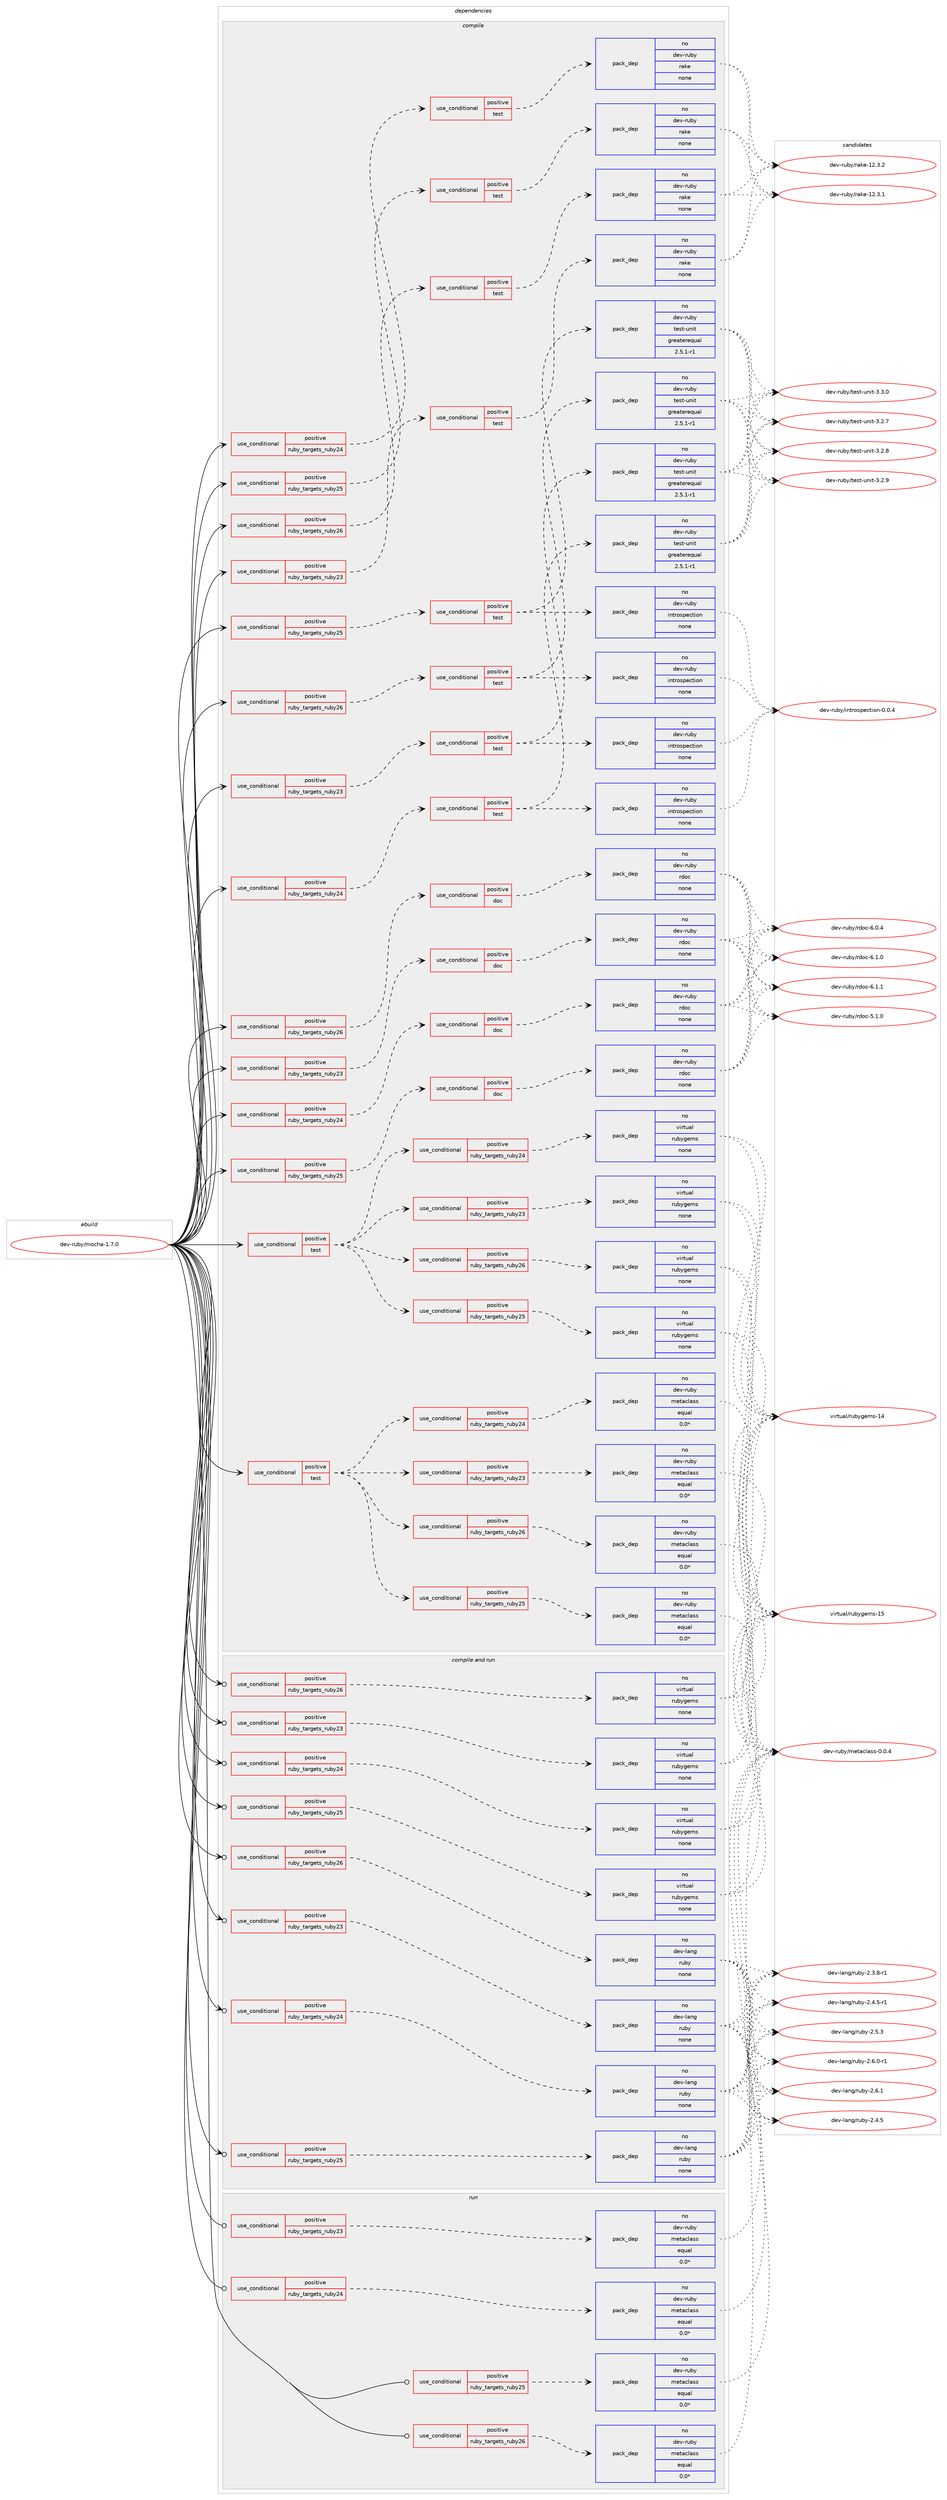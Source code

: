 digraph prolog {

# *************
# Graph options
# *************

newrank=true;
concentrate=true;
compound=true;
graph [rankdir=LR,fontname=Helvetica,fontsize=10,ranksep=1.5];#, ranksep=2.5, nodesep=0.2];
edge  [arrowhead=vee];
node  [fontname=Helvetica,fontsize=10];

# **********
# The ebuild
# **********

subgraph cluster_leftcol {
color=gray;
rank=same;
label=<<i>ebuild</i>>;
id [label="dev-ruby/mocha-1.7.0", color=red, width=4, href="../dev-ruby/mocha-1.7.0.svg"];
}

# ****************
# The dependencies
# ****************

subgraph cluster_midcol {
color=gray;
label=<<i>dependencies</i>>;
subgraph cluster_compile {
fillcolor="#eeeeee";
style=filled;
label=<<i>compile</i>>;
subgraph cond406278 {
dependency1505610 [label=<<TABLE BORDER="0" CELLBORDER="1" CELLSPACING="0" CELLPADDING="4"><TR><TD ROWSPAN="3" CELLPADDING="10">use_conditional</TD></TR><TR><TD>positive</TD></TR><TR><TD>ruby_targets_ruby23</TD></TR></TABLE>>, shape=none, color=red];
subgraph cond406279 {
dependency1505611 [label=<<TABLE BORDER="0" CELLBORDER="1" CELLSPACING="0" CELLPADDING="4"><TR><TD ROWSPAN="3" CELLPADDING="10">use_conditional</TD></TR><TR><TD>positive</TD></TR><TR><TD>doc</TD></TR></TABLE>>, shape=none, color=red];
subgraph pack1075871 {
dependency1505612 [label=<<TABLE BORDER="0" CELLBORDER="1" CELLSPACING="0" CELLPADDING="4" WIDTH="220"><TR><TD ROWSPAN="6" CELLPADDING="30">pack_dep</TD></TR><TR><TD WIDTH="110">no</TD></TR><TR><TD>dev-ruby</TD></TR><TR><TD>rdoc</TD></TR><TR><TD>none</TD></TR><TR><TD></TD></TR></TABLE>>, shape=none, color=blue];
}
dependency1505611:e -> dependency1505612:w [weight=20,style="dashed",arrowhead="vee"];
}
dependency1505610:e -> dependency1505611:w [weight=20,style="dashed",arrowhead="vee"];
}
id:e -> dependency1505610:w [weight=20,style="solid",arrowhead="vee"];
subgraph cond406280 {
dependency1505613 [label=<<TABLE BORDER="0" CELLBORDER="1" CELLSPACING="0" CELLPADDING="4"><TR><TD ROWSPAN="3" CELLPADDING="10">use_conditional</TD></TR><TR><TD>positive</TD></TR><TR><TD>ruby_targets_ruby23</TD></TR></TABLE>>, shape=none, color=red];
subgraph cond406281 {
dependency1505614 [label=<<TABLE BORDER="0" CELLBORDER="1" CELLSPACING="0" CELLPADDING="4"><TR><TD ROWSPAN="3" CELLPADDING="10">use_conditional</TD></TR><TR><TD>positive</TD></TR><TR><TD>test</TD></TR></TABLE>>, shape=none, color=red];
subgraph pack1075872 {
dependency1505615 [label=<<TABLE BORDER="0" CELLBORDER="1" CELLSPACING="0" CELLPADDING="4" WIDTH="220"><TR><TD ROWSPAN="6" CELLPADDING="30">pack_dep</TD></TR><TR><TD WIDTH="110">no</TD></TR><TR><TD>dev-ruby</TD></TR><TR><TD>rake</TD></TR><TR><TD>none</TD></TR><TR><TD></TD></TR></TABLE>>, shape=none, color=blue];
}
dependency1505614:e -> dependency1505615:w [weight=20,style="dashed",arrowhead="vee"];
}
dependency1505613:e -> dependency1505614:w [weight=20,style="dashed",arrowhead="vee"];
}
id:e -> dependency1505613:w [weight=20,style="solid",arrowhead="vee"];
subgraph cond406282 {
dependency1505616 [label=<<TABLE BORDER="0" CELLBORDER="1" CELLSPACING="0" CELLPADDING="4"><TR><TD ROWSPAN="3" CELLPADDING="10">use_conditional</TD></TR><TR><TD>positive</TD></TR><TR><TD>ruby_targets_ruby23</TD></TR></TABLE>>, shape=none, color=red];
subgraph cond406283 {
dependency1505617 [label=<<TABLE BORDER="0" CELLBORDER="1" CELLSPACING="0" CELLPADDING="4"><TR><TD ROWSPAN="3" CELLPADDING="10">use_conditional</TD></TR><TR><TD>positive</TD></TR><TR><TD>test</TD></TR></TABLE>>, shape=none, color=red];
subgraph pack1075873 {
dependency1505618 [label=<<TABLE BORDER="0" CELLBORDER="1" CELLSPACING="0" CELLPADDING="4" WIDTH="220"><TR><TD ROWSPAN="6" CELLPADDING="30">pack_dep</TD></TR><TR><TD WIDTH="110">no</TD></TR><TR><TD>dev-ruby</TD></TR><TR><TD>test-unit</TD></TR><TR><TD>greaterequal</TD></TR><TR><TD>2.5.1-r1</TD></TR></TABLE>>, shape=none, color=blue];
}
dependency1505617:e -> dependency1505618:w [weight=20,style="dashed",arrowhead="vee"];
subgraph pack1075874 {
dependency1505619 [label=<<TABLE BORDER="0" CELLBORDER="1" CELLSPACING="0" CELLPADDING="4" WIDTH="220"><TR><TD ROWSPAN="6" CELLPADDING="30">pack_dep</TD></TR><TR><TD WIDTH="110">no</TD></TR><TR><TD>dev-ruby</TD></TR><TR><TD>introspection</TD></TR><TR><TD>none</TD></TR><TR><TD></TD></TR></TABLE>>, shape=none, color=blue];
}
dependency1505617:e -> dependency1505619:w [weight=20,style="dashed",arrowhead="vee"];
}
dependency1505616:e -> dependency1505617:w [weight=20,style="dashed",arrowhead="vee"];
}
id:e -> dependency1505616:w [weight=20,style="solid",arrowhead="vee"];
subgraph cond406284 {
dependency1505620 [label=<<TABLE BORDER="0" CELLBORDER="1" CELLSPACING="0" CELLPADDING="4"><TR><TD ROWSPAN="3" CELLPADDING="10">use_conditional</TD></TR><TR><TD>positive</TD></TR><TR><TD>ruby_targets_ruby24</TD></TR></TABLE>>, shape=none, color=red];
subgraph cond406285 {
dependency1505621 [label=<<TABLE BORDER="0" CELLBORDER="1" CELLSPACING="0" CELLPADDING="4"><TR><TD ROWSPAN="3" CELLPADDING="10">use_conditional</TD></TR><TR><TD>positive</TD></TR><TR><TD>doc</TD></TR></TABLE>>, shape=none, color=red];
subgraph pack1075875 {
dependency1505622 [label=<<TABLE BORDER="0" CELLBORDER="1" CELLSPACING="0" CELLPADDING="4" WIDTH="220"><TR><TD ROWSPAN="6" CELLPADDING="30">pack_dep</TD></TR><TR><TD WIDTH="110">no</TD></TR><TR><TD>dev-ruby</TD></TR><TR><TD>rdoc</TD></TR><TR><TD>none</TD></TR><TR><TD></TD></TR></TABLE>>, shape=none, color=blue];
}
dependency1505621:e -> dependency1505622:w [weight=20,style="dashed",arrowhead="vee"];
}
dependency1505620:e -> dependency1505621:w [weight=20,style="dashed",arrowhead="vee"];
}
id:e -> dependency1505620:w [weight=20,style="solid",arrowhead="vee"];
subgraph cond406286 {
dependency1505623 [label=<<TABLE BORDER="0" CELLBORDER="1" CELLSPACING="0" CELLPADDING="4"><TR><TD ROWSPAN="3" CELLPADDING="10">use_conditional</TD></TR><TR><TD>positive</TD></TR><TR><TD>ruby_targets_ruby24</TD></TR></TABLE>>, shape=none, color=red];
subgraph cond406287 {
dependency1505624 [label=<<TABLE BORDER="0" CELLBORDER="1" CELLSPACING="0" CELLPADDING="4"><TR><TD ROWSPAN="3" CELLPADDING="10">use_conditional</TD></TR><TR><TD>positive</TD></TR><TR><TD>test</TD></TR></TABLE>>, shape=none, color=red];
subgraph pack1075876 {
dependency1505625 [label=<<TABLE BORDER="0" CELLBORDER="1" CELLSPACING="0" CELLPADDING="4" WIDTH="220"><TR><TD ROWSPAN="6" CELLPADDING="30">pack_dep</TD></TR><TR><TD WIDTH="110">no</TD></TR><TR><TD>dev-ruby</TD></TR><TR><TD>rake</TD></TR><TR><TD>none</TD></TR><TR><TD></TD></TR></TABLE>>, shape=none, color=blue];
}
dependency1505624:e -> dependency1505625:w [weight=20,style="dashed",arrowhead="vee"];
}
dependency1505623:e -> dependency1505624:w [weight=20,style="dashed",arrowhead="vee"];
}
id:e -> dependency1505623:w [weight=20,style="solid",arrowhead="vee"];
subgraph cond406288 {
dependency1505626 [label=<<TABLE BORDER="0" CELLBORDER="1" CELLSPACING="0" CELLPADDING="4"><TR><TD ROWSPAN="3" CELLPADDING="10">use_conditional</TD></TR><TR><TD>positive</TD></TR><TR><TD>ruby_targets_ruby24</TD></TR></TABLE>>, shape=none, color=red];
subgraph cond406289 {
dependency1505627 [label=<<TABLE BORDER="0" CELLBORDER="1" CELLSPACING="0" CELLPADDING="4"><TR><TD ROWSPAN="3" CELLPADDING="10">use_conditional</TD></TR><TR><TD>positive</TD></TR><TR><TD>test</TD></TR></TABLE>>, shape=none, color=red];
subgraph pack1075877 {
dependency1505628 [label=<<TABLE BORDER="0" CELLBORDER="1" CELLSPACING="0" CELLPADDING="4" WIDTH="220"><TR><TD ROWSPAN="6" CELLPADDING="30">pack_dep</TD></TR><TR><TD WIDTH="110">no</TD></TR><TR><TD>dev-ruby</TD></TR><TR><TD>test-unit</TD></TR><TR><TD>greaterequal</TD></TR><TR><TD>2.5.1-r1</TD></TR></TABLE>>, shape=none, color=blue];
}
dependency1505627:e -> dependency1505628:w [weight=20,style="dashed",arrowhead="vee"];
subgraph pack1075878 {
dependency1505629 [label=<<TABLE BORDER="0" CELLBORDER="1" CELLSPACING="0" CELLPADDING="4" WIDTH="220"><TR><TD ROWSPAN="6" CELLPADDING="30">pack_dep</TD></TR><TR><TD WIDTH="110">no</TD></TR><TR><TD>dev-ruby</TD></TR><TR><TD>introspection</TD></TR><TR><TD>none</TD></TR><TR><TD></TD></TR></TABLE>>, shape=none, color=blue];
}
dependency1505627:e -> dependency1505629:w [weight=20,style="dashed",arrowhead="vee"];
}
dependency1505626:e -> dependency1505627:w [weight=20,style="dashed",arrowhead="vee"];
}
id:e -> dependency1505626:w [weight=20,style="solid",arrowhead="vee"];
subgraph cond406290 {
dependency1505630 [label=<<TABLE BORDER="0" CELLBORDER="1" CELLSPACING="0" CELLPADDING="4"><TR><TD ROWSPAN="3" CELLPADDING="10">use_conditional</TD></TR><TR><TD>positive</TD></TR><TR><TD>ruby_targets_ruby25</TD></TR></TABLE>>, shape=none, color=red];
subgraph cond406291 {
dependency1505631 [label=<<TABLE BORDER="0" CELLBORDER="1" CELLSPACING="0" CELLPADDING="4"><TR><TD ROWSPAN="3" CELLPADDING="10">use_conditional</TD></TR><TR><TD>positive</TD></TR><TR><TD>doc</TD></TR></TABLE>>, shape=none, color=red];
subgraph pack1075879 {
dependency1505632 [label=<<TABLE BORDER="0" CELLBORDER="1" CELLSPACING="0" CELLPADDING="4" WIDTH="220"><TR><TD ROWSPAN="6" CELLPADDING="30">pack_dep</TD></TR><TR><TD WIDTH="110">no</TD></TR><TR><TD>dev-ruby</TD></TR><TR><TD>rdoc</TD></TR><TR><TD>none</TD></TR><TR><TD></TD></TR></TABLE>>, shape=none, color=blue];
}
dependency1505631:e -> dependency1505632:w [weight=20,style="dashed",arrowhead="vee"];
}
dependency1505630:e -> dependency1505631:w [weight=20,style="dashed",arrowhead="vee"];
}
id:e -> dependency1505630:w [weight=20,style="solid",arrowhead="vee"];
subgraph cond406292 {
dependency1505633 [label=<<TABLE BORDER="0" CELLBORDER="1" CELLSPACING="0" CELLPADDING="4"><TR><TD ROWSPAN="3" CELLPADDING="10">use_conditional</TD></TR><TR><TD>positive</TD></TR><TR><TD>ruby_targets_ruby25</TD></TR></TABLE>>, shape=none, color=red];
subgraph cond406293 {
dependency1505634 [label=<<TABLE BORDER="0" CELLBORDER="1" CELLSPACING="0" CELLPADDING="4"><TR><TD ROWSPAN="3" CELLPADDING="10">use_conditional</TD></TR><TR><TD>positive</TD></TR><TR><TD>test</TD></TR></TABLE>>, shape=none, color=red];
subgraph pack1075880 {
dependency1505635 [label=<<TABLE BORDER="0" CELLBORDER="1" CELLSPACING="0" CELLPADDING="4" WIDTH="220"><TR><TD ROWSPAN="6" CELLPADDING="30">pack_dep</TD></TR><TR><TD WIDTH="110">no</TD></TR><TR><TD>dev-ruby</TD></TR><TR><TD>rake</TD></TR><TR><TD>none</TD></TR><TR><TD></TD></TR></TABLE>>, shape=none, color=blue];
}
dependency1505634:e -> dependency1505635:w [weight=20,style="dashed",arrowhead="vee"];
}
dependency1505633:e -> dependency1505634:w [weight=20,style="dashed",arrowhead="vee"];
}
id:e -> dependency1505633:w [weight=20,style="solid",arrowhead="vee"];
subgraph cond406294 {
dependency1505636 [label=<<TABLE BORDER="0" CELLBORDER="1" CELLSPACING="0" CELLPADDING="4"><TR><TD ROWSPAN="3" CELLPADDING="10">use_conditional</TD></TR><TR><TD>positive</TD></TR><TR><TD>ruby_targets_ruby25</TD></TR></TABLE>>, shape=none, color=red];
subgraph cond406295 {
dependency1505637 [label=<<TABLE BORDER="0" CELLBORDER="1" CELLSPACING="0" CELLPADDING="4"><TR><TD ROWSPAN="3" CELLPADDING="10">use_conditional</TD></TR><TR><TD>positive</TD></TR><TR><TD>test</TD></TR></TABLE>>, shape=none, color=red];
subgraph pack1075881 {
dependency1505638 [label=<<TABLE BORDER="0" CELLBORDER="1" CELLSPACING="0" CELLPADDING="4" WIDTH="220"><TR><TD ROWSPAN="6" CELLPADDING="30">pack_dep</TD></TR><TR><TD WIDTH="110">no</TD></TR><TR><TD>dev-ruby</TD></TR><TR><TD>test-unit</TD></TR><TR><TD>greaterequal</TD></TR><TR><TD>2.5.1-r1</TD></TR></TABLE>>, shape=none, color=blue];
}
dependency1505637:e -> dependency1505638:w [weight=20,style="dashed",arrowhead="vee"];
subgraph pack1075882 {
dependency1505639 [label=<<TABLE BORDER="0" CELLBORDER="1" CELLSPACING="0" CELLPADDING="4" WIDTH="220"><TR><TD ROWSPAN="6" CELLPADDING="30">pack_dep</TD></TR><TR><TD WIDTH="110">no</TD></TR><TR><TD>dev-ruby</TD></TR><TR><TD>introspection</TD></TR><TR><TD>none</TD></TR><TR><TD></TD></TR></TABLE>>, shape=none, color=blue];
}
dependency1505637:e -> dependency1505639:w [weight=20,style="dashed",arrowhead="vee"];
}
dependency1505636:e -> dependency1505637:w [weight=20,style="dashed",arrowhead="vee"];
}
id:e -> dependency1505636:w [weight=20,style="solid",arrowhead="vee"];
subgraph cond406296 {
dependency1505640 [label=<<TABLE BORDER="0" CELLBORDER="1" CELLSPACING="0" CELLPADDING="4"><TR><TD ROWSPAN="3" CELLPADDING="10">use_conditional</TD></TR><TR><TD>positive</TD></TR><TR><TD>ruby_targets_ruby26</TD></TR></TABLE>>, shape=none, color=red];
subgraph cond406297 {
dependency1505641 [label=<<TABLE BORDER="0" CELLBORDER="1" CELLSPACING="0" CELLPADDING="4"><TR><TD ROWSPAN="3" CELLPADDING="10">use_conditional</TD></TR><TR><TD>positive</TD></TR><TR><TD>doc</TD></TR></TABLE>>, shape=none, color=red];
subgraph pack1075883 {
dependency1505642 [label=<<TABLE BORDER="0" CELLBORDER="1" CELLSPACING="0" CELLPADDING="4" WIDTH="220"><TR><TD ROWSPAN="6" CELLPADDING="30">pack_dep</TD></TR><TR><TD WIDTH="110">no</TD></TR><TR><TD>dev-ruby</TD></TR><TR><TD>rdoc</TD></TR><TR><TD>none</TD></TR><TR><TD></TD></TR></TABLE>>, shape=none, color=blue];
}
dependency1505641:e -> dependency1505642:w [weight=20,style="dashed",arrowhead="vee"];
}
dependency1505640:e -> dependency1505641:w [weight=20,style="dashed",arrowhead="vee"];
}
id:e -> dependency1505640:w [weight=20,style="solid",arrowhead="vee"];
subgraph cond406298 {
dependency1505643 [label=<<TABLE BORDER="0" CELLBORDER="1" CELLSPACING="0" CELLPADDING="4"><TR><TD ROWSPAN="3" CELLPADDING="10">use_conditional</TD></TR><TR><TD>positive</TD></TR><TR><TD>ruby_targets_ruby26</TD></TR></TABLE>>, shape=none, color=red];
subgraph cond406299 {
dependency1505644 [label=<<TABLE BORDER="0" CELLBORDER="1" CELLSPACING="0" CELLPADDING="4"><TR><TD ROWSPAN="3" CELLPADDING="10">use_conditional</TD></TR><TR><TD>positive</TD></TR><TR><TD>test</TD></TR></TABLE>>, shape=none, color=red];
subgraph pack1075884 {
dependency1505645 [label=<<TABLE BORDER="0" CELLBORDER="1" CELLSPACING="0" CELLPADDING="4" WIDTH="220"><TR><TD ROWSPAN="6" CELLPADDING="30">pack_dep</TD></TR><TR><TD WIDTH="110">no</TD></TR><TR><TD>dev-ruby</TD></TR><TR><TD>rake</TD></TR><TR><TD>none</TD></TR><TR><TD></TD></TR></TABLE>>, shape=none, color=blue];
}
dependency1505644:e -> dependency1505645:w [weight=20,style="dashed",arrowhead="vee"];
}
dependency1505643:e -> dependency1505644:w [weight=20,style="dashed",arrowhead="vee"];
}
id:e -> dependency1505643:w [weight=20,style="solid",arrowhead="vee"];
subgraph cond406300 {
dependency1505646 [label=<<TABLE BORDER="0" CELLBORDER="1" CELLSPACING="0" CELLPADDING="4"><TR><TD ROWSPAN="3" CELLPADDING="10">use_conditional</TD></TR><TR><TD>positive</TD></TR><TR><TD>ruby_targets_ruby26</TD></TR></TABLE>>, shape=none, color=red];
subgraph cond406301 {
dependency1505647 [label=<<TABLE BORDER="0" CELLBORDER="1" CELLSPACING="0" CELLPADDING="4"><TR><TD ROWSPAN="3" CELLPADDING="10">use_conditional</TD></TR><TR><TD>positive</TD></TR><TR><TD>test</TD></TR></TABLE>>, shape=none, color=red];
subgraph pack1075885 {
dependency1505648 [label=<<TABLE BORDER="0" CELLBORDER="1" CELLSPACING="0" CELLPADDING="4" WIDTH="220"><TR><TD ROWSPAN="6" CELLPADDING="30">pack_dep</TD></TR><TR><TD WIDTH="110">no</TD></TR><TR><TD>dev-ruby</TD></TR><TR><TD>test-unit</TD></TR><TR><TD>greaterequal</TD></TR><TR><TD>2.5.1-r1</TD></TR></TABLE>>, shape=none, color=blue];
}
dependency1505647:e -> dependency1505648:w [weight=20,style="dashed",arrowhead="vee"];
subgraph pack1075886 {
dependency1505649 [label=<<TABLE BORDER="0" CELLBORDER="1" CELLSPACING="0" CELLPADDING="4" WIDTH="220"><TR><TD ROWSPAN="6" CELLPADDING="30">pack_dep</TD></TR><TR><TD WIDTH="110">no</TD></TR><TR><TD>dev-ruby</TD></TR><TR><TD>introspection</TD></TR><TR><TD>none</TD></TR><TR><TD></TD></TR></TABLE>>, shape=none, color=blue];
}
dependency1505647:e -> dependency1505649:w [weight=20,style="dashed",arrowhead="vee"];
}
dependency1505646:e -> dependency1505647:w [weight=20,style="dashed",arrowhead="vee"];
}
id:e -> dependency1505646:w [weight=20,style="solid",arrowhead="vee"];
subgraph cond406302 {
dependency1505650 [label=<<TABLE BORDER="0" CELLBORDER="1" CELLSPACING="0" CELLPADDING="4"><TR><TD ROWSPAN="3" CELLPADDING="10">use_conditional</TD></TR><TR><TD>positive</TD></TR><TR><TD>test</TD></TR></TABLE>>, shape=none, color=red];
subgraph cond406303 {
dependency1505651 [label=<<TABLE BORDER="0" CELLBORDER="1" CELLSPACING="0" CELLPADDING="4"><TR><TD ROWSPAN="3" CELLPADDING="10">use_conditional</TD></TR><TR><TD>positive</TD></TR><TR><TD>ruby_targets_ruby23</TD></TR></TABLE>>, shape=none, color=red];
subgraph pack1075887 {
dependency1505652 [label=<<TABLE BORDER="0" CELLBORDER="1" CELLSPACING="0" CELLPADDING="4" WIDTH="220"><TR><TD ROWSPAN="6" CELLPADDING="30">pack_dep</TD></TR><TR><TD WIDTH="110">no</TD></TR><TR><TD>dev-ruby</TD></TR><TR><TD>metaclass</TD></TR><TR><TD>equal</TD></TR><TR><TD>0.0*</TD></TR></TABLE>>, shape=none, color=blue];
}
dependency1505651:e -> dependency1505652:w [weight=20,style="dashed",arrowhead="vee"];
}
dependency1505650:e -> dependency1505651:w [weight=20,style="dashed",arrowhead="vee"];
subgraph cond406304 {
dependency1505653 [label=<<TABLE BORDER="0" CELLBORDER="1" CELLSPACING="0" CELLPADDING="4"><TR><TD ROWSPAN="3" CELLPADDING="10">use_conditional</TD></TR><TR><TD>positive</TD></TR><TR><TD>ruby_targets_ruby24</TD></TR></TABLE>>, shape=none, color=red];
subgraph pack1075888 {
dependency1505654 [label=<<TABLE BORDER="0" CELLBORDER="1" CELLSPACING="0" CELLPADDING="4" WIDTH="220"><TR><TD ROWSPAN="6" CELLPADDING="30">pack_dep</TD></TR><TR><TD WIDTH="110">no</TD></TR><TR><TD>dev-ruby</TD></TR><TR><TD>metaclass</TD></TR><TR><TD>equal</TD></TR><TR><TD>0.0*</TD></TR></TABLE>>, shape=none, color=blue];
}
dependency1505653:e -> dependency1505654:w [weight=20,style="dashed",arrowhead="vee"];
}
dependency1505650:e -> dependency1505653:w [weight=20,style="dashed",arrowhead="vee"];
subgraph cond406305 {
dependency1505655 [label=<<TABLE BORDER="0" CELLBORDER="1" CELLSPACING="0" CELLPADDING="4"><TR><TD ROWSPAN="3" CELLPADDING="10">use_conditional</TD></TR><TR><TD>positive</TD></TR><TR><TD>ruby_targets_ruby25</TD></TR></TABLE>>, shape=none, color=red];
subgraph pack1075889 {
dependency1505656 [label=<<TABLE BORDER="0" CELLBORDER="1" CELLSPACING="0" CELLPADDING="4" WIDTH="220"><TR><TD ROWSPAN="6" CELLPADDING="30">pack_dep</TD></TR><TR><TD WIDTH="110">no</TD></TR><TR><TD>dev-ruby</TD></TR><TR><TD>metaclass</TD></TR><TR><TD>equal</TD></TR><TR><TD>0.0*</TD></TR></TABLE>>, shape=none, color=blue];
}
dependency1505655:e -> dependency1505656:w [weight=20,style="dashed",arrowhead="vee"];
}
dependency1505650:e -> dependency1505655:w [weight=20,style="dashed",arrowhead="vee"];
subgraph cond406306 {
dependency1505657 [label=<<TABLE BORDER="0" CELLBORDER="1" CELLSPACING="0" CELLPADDING="4"><TR><TD ROWSPAN="3" CELLPADDING="10">use_conditional</TD></TR><TR><TD>positive</TD></TR><TR><TD>ruby_targets_ruby26</TD></TR></TABLE>>, shape=none, color=red];
subgraph pack1075890 {
dependency1505658 [label=<<TABLE BORDER="0" CELLBORDER="1" CELLSPACING="0" CELLPADDING="4" WIDTH="220"><TR><TD ROWSPAN="6" CELLPADDING="30">pack_dep</TD></TR><TR><TD WIDTH="110">no</TD></TR><TR><TD>dev-ruby</TD></TR><TR><TD>metaclass</TD></TR><TR><TD>equal</TD></TR><TR><TD>0.0*</TD></TR></TABLE>>, shape=none, color=blue];
}
dependency1505657:e -> dependency1505658:w [weight=20,style="dashed",arrowhead="vee"];
}
dependency1505650:e -> dependency1505657:w [weight=20,style="dashed",arrowhead="vee"];
}
id:e -> dependency1505650:w [weight=20,style="solid",arrowhead="vee"];
subgraph cond406307 {
dependency1505659 [label=<<TABLE BORDER="0" CELLBORDER="1" CELLSPACING="0" CELLPADDING="4"><TR><TD ROWSPAN="3" CELLPADDING="10">use_conditional</TD></TR><TR><TD>positive</TD></TR><TR><TD>test</TD></TR></TABLE>>, shape=none, color=red];
subgraph cond406308 {
dependency1505660 [label=<<TABLE BORDER="0" CELLBORDER="1" CELLSPACING="0" CELLPADDING="4"><TR><TD ROWSPAN="3" CELLPADDING="10">use_conditional</TD></TR><TR><TD>positive</TD></TR><TR><TD>ruby_targets_ruby23</TD></TR></TABLE>>, shape=none, color=red];
subgraph pack1075891 {
dependency1505661 [label=<<TABLE BORDER="0" CELLBORDER="1" CELLSPACING="0" CELLPADDING="4" WIDTH="220"><TR><TD ROWSPAN="6" CELLPADDING="30">pack_dep</TD></TR><TR><TD WIDTH="110">no</TD></TR><TR><TD>virtual</TD></TR><TR><TD>rubygems</TD></TR><TR><TD>none</TD></TR><TR><TD></TD></TR></TABLE>>, shape=none, color=blue];
}
dependency1505660:e -> dependency1505661:w [weight=20,style="dashed",arrowhead="vee"];
}
dependency1505659:e -> dependency1505660:w [weight=20,style="dashed",arrowhead="vee"];
subgraph cond406309 {
dependency1505662 [label=<<TABLE BORDER="0" CELLBORDER="1" CELLSPACING="0" CELLPADDING="4"><TR><TD ROWSPAN="3" CELLPADDING="10">use_conditional</TD></TR><TR><TD>positive</TD></TR><TR><TD>ruby_targets_ruby24</TD></TR></TABLE>>, shape=none, color=red];
subgraph pack1075892 {
dependency1505663 [label=<<TABLE BORDER="0" CELLBORDER="1" CELLSPACING="0" CELLPADDING="4" WIDTH="220"><TR><TD ROWSPAN="6" CELLPADDING="30">pack_dep</TD></TR><TR><TD WIDTH="110">no</TD></TR><TR><TD>virtual</TD></TR><TR><TD>rubygems</TD></TR><TR><TD>none</TD></TR><TR><TD></TD></TR></TABLE>>, shape=none, color=blue];
}
dependency1505662:e -> dependency1505663:w [weight=20,style="dashed",arrowhead="vee"];
}
dependency1505659:e -> dependency1505662:w [weight=20,style="dashed",arrowhead="vee"];
subgraph cond406310 {
dependency1505664 [label=<<TABLE BORDER="0" CELLBORDER="1" CELLSPACING="0" CELLPADDING="4"><TR><TD ROWSPAN="3" CELLPADDING="10">use_conditional</TD></TR><TR><TD>positive</TD></TR><TR><TD>ruby_targets_ruby25</TD></TR></TABLE>>, shape=none, color=red];
subgraph pack1075893 {
dependency1505665 [label=<<TABLE BORDER="0" CELLBORDER="1" CELLSPACING="0" CELLPADDING="4" WIDTH="220"><TR><TD ROWSPAN="6" CELLPADDING="30">pack_dep</TD></TR><TR><TD WIDTH="110">no</TD></TR><TR><TD>virtual</TD></TR><TR><TD>rubygems</TD></TR><TR><TD>none</TD></TR><TR><TD></TD></TR></TABLE>>, shape=none, color=blue];
}
dependency1505664:e -> dependency1505665:w [weight=20,style="dashed",arrowhead="vee"];
}
dependency1505659:e -> dependency1505664:w [weight=20,style="dashed",arrowhead="vee"];
subgraph cond406311 {
dependency1505666 [label=<<TABLE BORDER="0" CELLBORDER="1" CELLSPACING="0" CELLPADDING="4"><TR><TD ROWSPAN="3" CELLPADDING="10">use_conditional</TD></TR><TR><TD>positive</TD></TR><TR><TD>ruby_targets_ruby26</TD></TR></TABLE>>, shape=none, color=red];
subgraph pack1075894 {
dependency1505667 [label=<<TABLE BORDER="0" CELLBORDER="1" CELLSPACING="0" CELLPADDING="4" WIDTH="220"><TR><TD ROWSPAN="6" CELLPADDING="30">pack_dep</TD></TR><TR><TD WIDTH="110">no</TD></TR><TR><TD>virtual</TD></TR><TR><TD>rubygems</TD></TR><TR><TD>none</TD></TR><TR><TD></TD></TR></TABLE>>, shape=none, color=blue];
}
dependency1505666:e -> dependency1505667:w [weight=20,style="dashed",arrowhead="vee"];
}
dependency1505659:e -> dependency1505666:w [weight=20,style="dashed",arrowhead="vee"];
}
id:e -> dependency1505659:w [weight=20,style="solid",arrowhead="vee"];
}
subgraph cluster_compileandrun {
fillcolor="#eeeeee";
style=filled;
label=<<i>compile and run</i>>;
subgraph cond406312 {
dependency1505668 [label=<<TABLE BORDER="0" CELLBORDER="1" CELLSPACING="0" CELLPADDING="4"><TR><TD ROWSPAN="3" CELLPADDING="10">use_conditional</TD></TR><TR><TD>positive</TD></TR><TR><TD>ruby_targets_ruby23</TD></TR></TABLE>>, shape=none, color=red];
subgraph pack1075895 {
dependency1505669 [label=<<TABLE BORDER="0" CELLBORDER="1" CELLSPACING="0" CELLPADDING="4" WIDTH="220"><TR><TD ROWSPAN="6" CELLPADDING="30">pack_dep</TD></TR><TR><TD WIDTH="110">no</TD></TR><TR><TD>dev-lang</TD></TR><TR><TD>ruby</TD></TR><TR><TD>none</TD></TR><TR><TD></TD></TR></TABLE>>, shape=none, color=blue];
}
dependency1505668:e -> dependency1505669:w [weight=20,style="dashed",arrowhead="vee"];
}
id:e -> dependency1505668:w [weight=20,style="solid",arrowhead="odotvee"];
subgraph cond406313 {
dependency1505670 [label=<<TABLE BORDER="0" CELLBORDER="1" CELLSPACING="0" CELLPADDING="4"><TR><TD ROWSPAN="3" CELLPADDING="10">use_conditional</TD></TR><TR><TD>positive</TD></TR><TR><TD>ruby_targets_ruby23</TD></TR></TABLE>>, shape=none, color=red];
subgraph pack1075896 {
dependency1505671 [label=<<TABLE BORDER="0" CELLBORDER="1" CELLSPACING="0" CELLPADDING="4" WIDTH="220"><TR><TD ROWSPAN="6" CELLPADDING="30">pack_dep</TD></TR><TR><TD WIDTH="110">no</TD></TR><TR><TD>virtual</TD></TR><TR><TD>rubygems</TD></TR><TR><TD>none</TD></TR><TR><TD></TD></TR></TABLE>>, shape=none, color=blue];
}
dependency1505670:e -> dependency1505671:w [weight=20,style="dashed",arrowhead="vee"];
}
id:e -> dependency1505670:w [weight=20,style="solid",arrowhead="odotvee"];
subgraph cond406314 {
dependency1505672 [label=<<TABLE BORDER="0" CELLBORDER="1" CELLSPACING="0" CELLPADDING="4"><TR><TD ROWSPAN="3" CELLPADDING="10">use_conditional</TD></TR><TR><TD>positive</TD></TR><TR><TD>ruby_targets_ruby24</TD></TR></TABLE>>, shape=none, color=red];
subgraph pack1075897 {
dependency1505673 [label=<<TABLE BORDER="0" CELLBORDER="1" CELLSPACING="0" CELLPADDING="4" WIDTH="220"><TR><TD ROWSPAN="6" CELLPADDING="30">pack_dep</TD></TR><TR><TD WIDTH="110">no</TD></TR><TR><TD>dev-lang</TD></TR><TR><TD>ruby</TD></TR><TR><TD>none</TD></TR><TR><TD></TD></TR></TABLE>>, shape=none, color=blue];
}
dependency1505672:e -> dependency1505673:w [weight=20,style="dashed",arrowhead="vee"];
}
id:e -> dependency1505672:w [weight=20,style="solid",arrowhead="odotvee"];
subgraph cond406315 {
dependency1505674 [label=<<TABLE BORDER="0" CELLBORDER="1" CELLSPACING="0" CELLPADDING="4"><TR><TD ROWSPAN="3" CELLPADDING="10">use_conditional</TD></TR><TR><TD>positive</TD></TR><TR><TD>ruby_targets_ruby24</TD></TR></TABLE>>, shape=none, color=red];
subgraph pack1075898 {
dependency1505675 [label=<<TABLE BORDER="0" CELLBORDER="1" CELLSPACING="0" CELLPADDING="4" WIDTH="220"><TR><TD ROWSPAN="6" CELLPADDING="30">pack_dep</TD></TR><TR><TD WIDTH="110">no</TD></TR><TR><TD>virtual</TD></TR><TR><TD>rubygems</TD></TR><TR><TD>none</TD></TR><TR><TD></TD></TR></TABLE>>, shape=none, color=blue];
}
dependency1505674:e -> dependency1505675:w [weight=20,style="dashed",arrowhead="vee"];
}
id:e -> dependency1505674:w [weight=20,style="solid",arrowhead="odotvee"];
subgraph cond406316 {
dependency1505676 [label=<<TABLE BORDER="0" CELLBORDER="1" CELLSPACING="0" CELLPADDING="4"><TR><TD ROWSPAN="3" CELLPADDING="10">use_conditional</TD></TR><TR><TD>positive</TD></TR><TR><TD>ruby_targets_ruby25</TD></TR></TABLE>>, shape=none, color=red];
subgraph pack1075899 {
dependency1505677 [label=<<TABLE BORDER="0" CELLBORDER="1" CELLSPACING="0" CELLPADDING="4" WIDTH="220"><TR><TD ROWSPAN="6" CELLPADDING="30">pack_dep</TD></TR><TR><TD WIDTH="110">no</TD></TR><TR><TD>dev-lang</TD></TR><TR><TD>ruby</TD></TR><TR><TD>none</TD></TR><TR><TD></TD></TR></TABLE>>, shape=none, color=blue];
}
dependency1505676:e -> dependency1505677:w [weight=20,style="dashed",arrowhead="vee"];
}
id:e -> dependency1505676:w [weight=20,style="solid",arrowhead="odotvee"];
subgraph cond406317 {
dependency1505678 [label=<<TABLE BORDER="0" CELLBORDER="1" CELLSPACING="0" CELLPADDING="4"><TR><TD ROWSPAN="3" CELLPADDING="10">use_conditional</TD></TR><TR><TD>positive</TD></TR><TR><TD>ruby_targets_ruby25</TD></TR></TABLE>>, shape=none, color=red];
subgraph pack1075900 {
dependency1505679 [label=<<TABLE BORDER="0" CELLBORDER="1" CELLSPACING="0" CELLPADDING="4" WIDTH="220"><TR><TD ROWSPAN="6" CELLPADDING="30">pack_dep</TD></TR><TR><TD WIDTH="110">no</TD></TR><TR><TD>virtual</TD></TR><TR><TD>rubygems</TD></TR><TR><TD>none</TD></TR><TR><TD></TD></TR></TABLE>>, shape=none, color=blue];
}
dependency1505678:e -> dependency1505679:w [weight=20,style="dashed",arrowhead="vee"];
}
id:e -> dependency1505678:w [weight=20,style="solid",arrowhead="odotvee"];
subgraph cond406318 {
dependency1505680 [label=<<TABLE BORDER="0" CELLBORDER="1" CELLSPACING="0" CELLPADDING="4"><TR><TD ROWSPAN="3" CELLPADDING="10">use_conditional</TD></TR><TR><TD>positive</TD></TR><TR><TD>ruby_targets_ruby26</TD></TR></TABLE>>, shape=none, color=red];
subgraph pack1075901 {
dependency1505681 [label=<<TABLE BORDER="0" CELLBORDER="1" CELLSPACING="0" CELLPADDING="4" WIDTH="220"><TR><TD ROWSPAN="6" CELLPADDING="30">pack_dep</TD></TR><TR><TD WIDTH="110">no</TD></TR><TR><TD>dev-lang</TD></TR><TR><TD>ruby</TD></TR><TR><TD>none</TD></TR><TR><TD></TD></TR></TABLE>>, shape=none, color=blue];
}
dependency1505680:e -> dependency1505681:w [weight=20,style="dashed",arrowhead="vee"];
}
id:e -> dependency1505680:w [weight=20,style="solid",arrowhead="odotvee"];
subgraph cond406319 {
dependency1505682 [label=<<TABLE BORDER="0" CELLBORDER="1" CELLSPACING="0" CELLPADDING="4"><TR><TD ROWSPAN="3" CELLPADDING="10">use_conditional</TD></TR><TR><TD>positive</TD></TR><TR><TD>ruby_targets_ruby26</TD></TR></TABLE>>, shape=none, color=red];
subgraph pack1075902 {
dependency1505683 [label=<<TABLE BORDER="0" CELLBORDER="1" CELLSPACING="0" CELLPADDING="4" WIDTH="220"><TR><TD ROWSPAN="6" CELLPADDING="30">pack_dep</TD></TR><TR><TD WIDTH="110">no</TD></TR><TR><TD>virtual</TD></TR><TR><TD>rubygems</TD></TR><TR><TD>none</TD></TR><TR><TD></TD></TR></TABLE>>, shape=none, color=blue];
}
dependency1505682:e -> dependency1505683:w [weight=20,style="dashed",arrowhead="vee"];
}
id:e -> dependency1505682:w [weight=20,style="solid",arrowhead="odotvee"];
}
subgraph cluster_run {
fillcolor="#eeeeee";
style=filled;
label=<<i>run</i>>;
subgraph cond406320 {
dependency1505684 [label=<<TABLE BORDER="0" CELLBORDER="1" CELLSPACING="0" CELLPADDING="4"><TR><TD ROWSPAN="3" CELLPADDING="10">use_conditional</TD></TR><TR><TD>positive</TD></TR><TR><TD>ruby_targets_ruby23</TD></TR></TABLE>>, shape=none, color=red];
subgraph pack1075903 {
dependency1505685 [label=<<TABLE BORDER="0" CELLBORDER="1" CELLSPACING="0" CELLPADDING="4" WIDTH="220"><TR><TD ROWSPAN="6" CELLPADDING="30">pack_dep</TD></TR><TR><TD WIDTH="110">no</TD></TR><TR><TD>dev-ruby</TD></TR><TR><TD>metaclass</TD></TR><TR><TD>equal</TD></TR><TR><TD>0.0*</TD></TR></TABLE>>, shape=none, color=blue];
}
dependency1505684:e -> dependency1505685:w [weight=20,style="dashed",arrowhead="vee"];
}
id:e -> dependency1505684:w [weight=20,style="solid",arrowhead="odot"];
subgraph cond406321 {
dependency1505686 [label=<<TABLE BORDER="0" CELLBORDER="1" CELLSPACING="0" CELLPADDING="4"><TR><TD ROWSPAN="3" CELLPADDING="10">use_conditional</TD></TR><TR><TD>positive</TD></TR><TR><TD>ruby_targets_ruby24</TD></TR></TABLE>>, shape=none, color=red];
subgraph pack1075904 {
dependency1505687 [label=<<TABLE BORDER="0" CELLBORDER="1" CELLSPACING="0" CELLPADDING="4" WIDTH="220"><TR><TD ROWSPAN="6" CELLPADDING="30">pack_dep</TD></TR><TR><TD WIDTH="110">no</TD></TR><TR><TD>dev-ruby</TD></TR><TR><TD>metaclass</TD></TR><TR><TD>equal</TD></TR><TR><TD>0.0*</TD></TR></TABLE>>, shape=none, color=blue];
}
dependency1505686:e -> dependency1505687:w [weight=20,style="dashed",arrowhead="vee"];
}
id:e -> dependency1505686:w [weight=20,style="solid",arrowhead="odot"];
subgraph cond406322 {
dependency1505688 [label=<<TABLE BORDER="0" CELLBORDER="1" CELLSPACING="0" CELLPADDING="4"><TR><TD ROWSPAN="3" CELLPADDING="10">use_conditional</TD></TR><TR><TD>positive</TD></TR><TR><TD>ruby_targets_ruby25</TD></TR></TABLE>>, shape=none, color=red];
subgraph pack1075905 {
dependency1505689 [label=<<TABLE BORDER="0" CELLBORDER="1" CELLSPACING="0" CELLPADDING="4" WIDTH="220"><TR><TD ROWSPAN="6" CELLPADDING="30">pack_dep</TD></TR><TR><TD WIDTH="110">no</TD></TR><TR><TD>dev-ruby</TD></TR><TR><TD>metaclass</TD></TR><TR><TD>equal</TD></TR><TR><TD>0.0*</TD></TR></TABLE>>, shape=none, color=blue];
}
dependency1505688:e -> dependency1505689:w [weight=20,style="dashed",arrowhead="vee"];
}
id:e -> dependency1505688:w [weight=20,style="solid",arrowhead="odot"];
subgraph cond406323 {
dependency1505690 [label=<<TABLE BORDER="0" CELLBORDER="1" CELLSPACING="0" CELLPADDING="4"><TR><TD ROWSPAN="3" CELLPADDING="10">use_conditional</TD></TR><TR><TD>positive</TD></TR><TR><TD>ruby_targets_ruby26</TD></TR></TABLE>>, shape=none, color=red];
subgraph pack1075906 {
dependency1505691 [label=<<TABLE BORDER="0" CELLBORDER="1" CELLSPACING="0" CELLPADDING="4" WIDTH="220"><TR><TD ROWSPAN="6" CELLPADDING="30">pack_dep</TD></TR><TR><TD WIDTH="110">no</TD></TR><TR><TD>dev-ruby</TD></TR><TR><TD>metaclass</TD></TR><TR><TD>equal</TD></TR><TR><TD>0.0*</TD></TR></TABLE>>, shape=none, color=blue];
}
dependency1505690:e -> dependency1505691:w [weight=20,style="dashed",arrowhead="vee"];
}
id:e -> dependency1505690:w [weight=20,style="solid",arrowhead="odot"];
}
}

# **************
# The candidates
# **************

subgraph cluster_choices {
rank=same;
color=gray;
label=<<i>candidates</i>>;

subgraph choice1075871 {
color=black;
nodesep=1;
choice10010111845114117981214711410011199455346494648 [label="dev-ruby/rdoc-5.1.0", color=red, width=4,href="../dev-ruby/rdoc-5.1.0.svg"];
choice10010111845114117981214711410011199455446484652 [label="dev-ruby/rdoc-6.0.4", color=red, width=4,href="../dev-ruby/rdoc-6.0.4.svg"];
choice10010111845114117981214711410011199455446494648 [label="dev-ruby/rdoc-6.1.0", color=red, width=4,href="../dev-ruby/rdoc-6.1.0.svg"];
choice10010111845114117981214711410011199455446494649 [label="dev-ruby/rdoc-6.1.1", color=red, width=4,href="../dev-ruby/rdoc-6.1.1.svg"];
dependency1505612:e -> choice10010111845114117981214711410011199455346494648:w [style=dotted,weight="100"];
dependency1505612:e -> choice10010111845114117981214711410011199455446484652:w [style=dotted,weight="100"];
dependency1505612:e -> choice10010111845114117981214711410011199455446494648:w [style=dotted,weight="100"];
dependency1505612:e -> choice10010111845114117981214711410011199455446494649:w [style=dotted,weight="100"];
}
subgraph choice1075872 {
color=black;
nodesep=1;
choice1001011184511411798121471149710710145495046514649 [label="dev-ruby/rake-12.3.1", color=red, width=4,href="../dev-ruby/rake-12.3.1.svg"];
choice1001011184511411798121471149710710145495046514650 [label="dev-ruby/rake-12.3.2", color=red, width=4,href="../dev-ruby/rake-12.3.2.svg"];
dependency1505615:e -> choice1001011184511411798121471149710710145495046514649:w [style=dotted,weight="100"];
dependency1505615:e -> choice1001011184511411798121471149710710145495046514650:w [style=dotted,weight="100"];
}
subgraph choice1075873 {
color=black;
nodesep=1;
choice10010111845114117981214711610111511645117110105116455146504655 [label="dev-ruby/test-unit-3.2.7", color=red, width=4,href="../dev-ruby/test-unit-3.2.7.svg"];
choice10010111845114117981214711610111511645117110105116455146504656 [label="dev-ruby/test-unit-3.2.8", color=red, width=4,href="../dev-ruby/test-unit-3.2.8.svg"];
choice10010111845114117981214711610111511645117110105116455146504657 [label="dev-ruby/test-unit-3.2.9", color=red, width=4,href="../dev-ruby/test-unit-3.2.9.svg"];
choice10010111845114117981214711610111511645117110105116455146514648 [label="dev-ruby/test-unit-3.3.0", color=red, width=4,href="../dev-ruby/test-unit-3.3.0.svg"];
dependency1505618:e -> choice10010111845114117981214711610111511645117110105116455146504655:w [style=dotted,weight="100"];
dependency1505618:e -> choice10010111845114117981214711610111511645117110105116455146504656:w [style=dotted,weight="100"];
dependency1505618:e -> choice10010111845114117981214711610111511645117110105116455146504657:w [style=dotted,weight="100"];
dependency1505618:e -> choice10010111845114117981214711610111511645117110105116455146514648:w [style=dotted,weight="100"];
}
subgraph choice1075874 {
color=black;
nodesep=1;
choice10010111845114117981214710511011611411111511210199116105111110454846484652 [label="dev-ruby/introspection-0.0.4", color=red, width=4,href="../dev-ruby/introspection-0.0.4.svg"];
dependency1505619:e -> choice10010111845114117981214710511011611411111511210199116105111110454846484652:w [style=dotted,weight="100"];
}
subgraph choice1075875 {
color=black;
nodesep=1;
choice10010111845114117981214711410011199455346494648 [label="dev-ruby/rdoc-5.1.0", color=red, width=4,href="../dev-ruby/rdoc-5.1.0.svg"];
choice10010111845114117981214711410011199455446484652 [label="dev-ruby/rdoc-6.0.4", color=red, width=4,href="../dev-ruby/rdoc-6.0.4.svg"];
choice10010111845114117981214711410011199455446494648 [label="dev-ruby/rdoc-6.1.0", color=red, width=4,href="../dev-ruby/rdoc-6.1.0.svg"];
choice10010111845114117981214711410011199455446494649 [label="dev-ruby/rdoc-6.1.1", color=red, width=4,href="../dev-ruby/rdoc-6.1.1.svg"];
dependency1505622:e -> choice10010111845114117981214711410011199455346494648:w [style=dotted,weight="100"];
dependency1505622:e -> choice10010111845114117981214711410011199455446484652:w [style=dotted,weight="100"];
dependency1505622:e -> choice10010111845114117981214711410011199455446494648:w [style=dotted,weight="100"];
dependency1505622:e -> choice10010111845114117981214711410011199455446494649:w [style=dotted,weight="100"];
}
subgraph choice1075876 {
color=black;
nodesep=1;
choice1001011184511411798121471149710710145495046514649 [label="dev-ruby/rake-12.3.1", color=red, width=4,href="../dev-ruby/rake-12.3.1.svg"];
choice1001011184511411798121471149710710145495046514650 [label="dev-ruby/rake-12.3.2", color=red, width=4,href="../dev-ruby/rake-12.3.2.svg"];
dependency1505625:e -> choice1001011184511411798121471149710710145495046514649:w [style=dotted,weight="100"];
dependency1505625:e -> choice1001011184511411798121471149710710145495046514650:w [style=dotted,weight="100"];
}
subgraph choice1075877 {
color=black;
nodesep=1;
choice10010111845114117981214711610111511645117110105116455146504655 [label="dev-ruby/test-unit-3.2.7", color=red, width=4,href="../dev-ruby/test-unit-3.2.7.svg"];
choice10010111845114117981214711610111511645117110105116455146504656 [label="dev-ruby/test-unit-3.2.8", color=red, width=4,href="../dev-ruby/test-unit-3.2.8.svg"];
choice10010111845114117981214711610111511645117110105116455146504657 [label="dev-ruby/test-unit-3.2.9", color=red, width=4,href="../dev-ruby/test-unit-3.2.9.svg"];
choice10010111845114117981214711610111511645117110105116455146514648 [label="dev-ruby/test-unit-3.3.0", color=red, width=4,href="../dev-ruby/test-unit-3.3.0.svg"];
dependency1505628:e -> choice10010111845114117981214711610111511645117110105116455146504655:w [style=dotted,weight="100"];
dependency1505628:e -> choice10010111845114117981214711610111511645117110105116455146504656:w [style=dotted,weight="100"];
dependency1505628:e -> choice10010111845114117981214711610111511645117110105116455146504657:w [style=dotted,weight="100"];
dependency1505628:e -> choice10010111845114117981214711610111511645117110105116455146514648:w [style=dotted,weight="100"];
}
subgraph choice1075878 {
color=black;
nodesep=1;
choice10010111845114117981214710511011611411111511210199116105111110454846484652 [label="dev-ruby/introspection-0.0.4", color=red, width=4,href="../dev-ruby/introspection-0.0.4.svg"];
dependency1505629:e -> choice10010111845114117981214710511011611411111511210199116105111110454846484652:w [style=dotted,weight="100"];
}
subgraph choice1075879 {
color=black;
nodesep=1;
choice10010111845114117981214711410011199455346494648 [label="dev-ruby/rdoc-5.1.0", color=red, width=4,href="../dev-ruby/rdoc-5.1.0.svg"];
choice10010111845114117981214711410011199455446484652 [label="dev-ruby/rdoc-6.0.4", color=red, width=4,href="../dev-ruby/rdoc-6.0.4.svg"];
choice10010111845114117981214711410011199455446494648 [label="dev-ruby/rdoc-6.1.0", color=red, width=4,href="../dev-ruby/rdoc-6.1.0.svg"];
choice10010111845114117981214711410011199455446494649 [label="dev-ruby/rdoc-6.1.1", color=red, width=4,href="../dev-ruby/rdoc-6.1.1.svg"];
dependency1505632:e -> choice10010111845114117981214711410011199455346494648:w [style=dotted,weight="100"];
dependency1505632:e -> choice10010111845114117981214711410011199455446484652:w [style=dotted,weight="100"];
dependency1505632:e -> choice10010111845114117981214711410011199455446494648:w [style=dotted,weight="100"];
dependency1505632:e -> choice10010111845114117981214711410011199455446494649:w [style=dotted,weight="100"];
}
subgraph choice1075880 {
color=black;
nodesep=1;
choice1001011184511411798121471149710710145495046514649 [label="dev-ruby/rake-12.3.1", color=red, width=4,href="../dev-ruby/rake-12.3.1.svg"];
choice1001011184511411798121471149710710145495046514650 [label="dev-ruby/rake-12.3.2", color=red, width=4,href="../dev-ruby/rake-12.3.2.svg"];
dependency1505635:e -> choice1001011184511411798121471149710710145495046514649:w [style=dotted,weight="100"];
dependency1505635:e -> choice1001011184511411798121471149710710145495046514650:w [style=dotted,weight="100"];
}
subgraph choice1075881 {
color=black;
nodesep=1;
choice10010111845114117981214711610111511645117110105116455146504655 [label="dev-ruby/test-unit-3.2.7", color=red, width=4,href="../dev-ruby/test-unit-3.2.7.svg"];
choice10010111845114117981214711610111511645117110105116455146504656 [label="dev-ruby/test-unit-3.2.8", color=red, width=4,href="../dev-ruby/test-unit-3.2.8.svg"];
choice10010111845114117981214711610111511645117110105116455146504657 [label="dev-ruby/test-unit-3.2.9", color=red, width=4,href="../dev-ruby/test-unit-3.2.9.svg"];
choice10010111845114117981214711610111511645117110105116455146514648 [label="dev-ruby/test-unit-3.3.0", color=red, width=4,href="../dev-ruby/test-unit-3.3.0.svg"];
dependency1505638:e -> choice10010111845114117981214711610111511645117110105116455146504655:w [style=dotted,weight="100"];
dependency1505638:e -> choice10010111845114117981214711610111511645117110105116455146504656:w [style=dotted,weight="100"];
dependency1505638:e -> choice10010111845114117981214711610111511645117110105116455146504657:w [style=dotted,weight="100"];
dependency1505638:e -> choice10010111845114117981214711610111511645117110105116455146514648:w [style=dotted,weight="100"];
}
subgraph choice1075882 {
color=black;
nodesep=1;
choice10010111845114117981214710511011611411111511210199116105111110454846484652 [label="dev-ruby/introspection-0.0.4", color=red, width=4,href="../dev-ruby/introspection-0.0.4.svg"];
dependency1505639:e -> choice10010111845114117981214710511011611411111511210199116105111110454846484652:w [style=dotted,weight="100"];
}
subgraph choice1075883 {
color=black;
nodesep=1;
choice10010111845114117981214711410011199455346494648 [label="dev-ruby/rdoc-5.1.0", color=red, width=4,href="../dev-ruby/rdoc-5.1.0.svg"];
choice10010111845114117981214711410011199455446484652 [label="dev-ruby/rdoc-6.0.4", color=red, width=4,href="../dev-ruby/rdoc-6.0.4.svg"];
choice10010111845114117981214711410011199455446494648 [label="dev-ruby/rdoc-6.1.0", color=red, width=4,href="../dev-ruby/rdoc-6.1.0.svg"];
choice10010111845114117981214711410011199455446494649 [label="dev-ruby/rdoc-6.1.1", color=red, width=4,href="../dev-ruby/rdoc-6.1.1.svg"];
dependency1505642:e -> choice10010111845114117981214711410011199455346494648:w [style=dotted,weight="100"];
dependency1505642:e -> choice10010111845114117981214711410011199455446484652:w [style=dotted,weight="100"];
dependency1505642:e -> choice10010111845114117981214711410011199455446494648:w [style=dotted,weight="100"];
dependency1505642:e -> choice10010111845114117981214711410011199455446494649:w [style=dotted,weight="100"];
}
subgraph choice1075884 {
color=black;
nodesep=1;
choice1001011184511411798121471149710710145495046514649 [label="dev-ruby/rake-12.3.1", color=red, width=4,href="../dev-ruby/rake-12.3.1.svg"];
choice1001011184511411798121471149710710145495046514650 [label="dev-ruby/rake-12.3.2", color=red, width=4,href="../dev-ruby/rake-12.3.2.svg"];
dependency1505645:e -> choice1001011184511411798121471149710710145495046514649:w [style=dotted,weight="100"];
dependency1505645:e -> choice1001011184511411798121471149710710145495046514650:w [style=dotted,weight="100"];
}
subgraph choice1075885 {
color=black;
nodesep=1;
choice10010111845114117981214711610111511645117110105116455146504655 [label="dev-ruby/test-unit-3.2.7", color=red, width=4,href="../dev-ruby/test-unit-3.2.7.svg"];
choice10010111845114117981214711610111511645117110105116455146504656 [label="dev-ruby/test-unit-3.2.8", color=red, width=4,href="../dev-ruby/test-unit-3.2.8.svg"];
choice10010111845114117981214711610111511645117110105116455146504657 [label="dev-ruby/test-unit-3.2.9", color=red, width=4,href="../dev-ruby/test-unit-3.2.9.svg"];
choice10010111845114117981214711610111511645117110105116455146514648 [label="dev-ruby/test-unit-3.3.0", color=red, width=4,href="../dev-ruby/test-unit-3.3.0.svg"];
dependency1505648:e -> choice10010111845114117981214711610111511645117110105116455146504655:w [style=dotted,weight="100"];
dependency1505648:e -> choice10010111845114117981214711610111511645117110105116455146504656:w [style=dotted,weight="100"];
dependency1505648:e -> choice10010111845114117981214711610111511645117110105116455146504657:w [style=dotted,weight="100"];
dependency1505648:e -> choice10010111845114117981214711610111511645117110105116455146514648:w [style=dotted,weight="100"];
}
subgraph choice1075886 {
color=black;
nodesep=1;
choice10010111845114117981214710511011611411111511210199116105111110454846484652 [label="dev-ruby/introspection-0.0.4", color=red, width=4,href="../dev-ruby/introspection-0.0.4.svg"];
dependency1505649:e -> choice10010111845114117981214710511011611411111511210199116105111110454846484652:w [style=dotted,weight="100"];
}
subgraph choice1075887 {
color=black;
nodesep=1;
choice100101118451141179812147109101116979910897115115454846484652 [label="dev-ruby/metaclass-0.0.4", color=red, width=4,href="../dev-ruby/metaclass-0.0.4.svg"];
dependency1505652:e -> choice100101118451141179812147109101116979910897115115454846484652:w [style=dotted,weight="100"];
}
subgraph choice1075888 {
color=black;
nodesep=1;
choice100101118451141179812147109101116979910897115115454846484652 [label="dev-ruby/metaclass-0.0.4", color=red, width=4,href="../dev-ruby/metaclass-0.0.4.svg"];
dependency1505654:e -> choice100101118451141179812147109101116979910897115115454846484652:w [style=dotted,weight="100"];
}
subgraph choice1075889 {
color=black;
nodesep=1;
choice100101118451141179812147109101116979910897115115454846484652 [label="dev-ruby/metaclass-0.0.4", color=red, width=4,href="../dev-ruby/metaclass-0.0.4.svg"];
dependency1505656:e -> choice100101118451141179812147109101116979910897115115454846484652:w [style=dotted,weight="100"];
}
subgraph choice1075890 {
color=black;
nodesep=1;
choice100101118451141179812147109101116979910897115115454846484652 [label="dev-ruby/metaclass-0.0.4", color=red, width=4,href="../dev-ruby/metaclass-0.0.4.svg"];
dependency1505658:e -> choice100101118451141179812147109101116979910897115115454846484652:w [style=dotted,weight="100"];
}
subgraph choice1075891 {
color=black;
nodesep=1;
choice118105114116117971084711411798121103101109115454952 [label="virtual/rubygems-14", color=red, width=4,href="../virtual/rubygems-14.svg"];
choice118105114116117971084711411798121103101109115454953 [label="virtual/rubygems-15", color=red, width=4,href="../virtual/rubygems-15.svg"];
dependency1505661:e -> choice118105114116117971084711411798121103101109115454952:w [style=dotted,weight="100"];
dependency1505661:e -> choice118105114116117971084711411798121103101109115454953:w [style=dotted,weight="100"];
}
subgraph choice1075892 {
color=black;
nodesep=1;
choice118105114116117971084711411798121103101109115454952 [label="virtual/rubygems-14", color=red, width=4,href="../virtual/rubygems-14.svg"];
choice118105114116117971084711411798121103101109115454953 [label="virtual/rubygems-15", color=red, width=4,href="../virtual/rubygems-15.svg"];
dependency1505663:e -> choice118105114116117971084711411798121103101109115454952:w [style=dotted,weight="100"];
dependency1505663:e -> choice118105114116117971084711411798121103101109115454953:w [style=dotted,weight="100"];
}
subgraph choice1075893 {
color=black;
nodesep=1;
choice118105114116117971084711411798121103101109115454952 [label="virtual/rubygems-14", color=red, width=4,href="../virtual/rubygems-14.svg"];
choice118105114116117971084711411798121103101109115454953 [label="virtual/rubygems-15", color=red, width=4,href="../virtual/rubygems-15.svg"];
dependency1505665:e -> choice118105114116117971084711411798121103101109115454952:w [style=dotted,weight="100"];
dependency1505665:e -> choice118105114116117971084711411798121103101109115454953:w [style=dotted,weight="100"];
}
subgraph choice1075894 {
color=black;
nodesep=1;
choice118105114116117971084711411798121103101109115454952 [label="virtual/rubygems-14", color=red, width=4,href="../virtual/rubygems-14.svg"];
choice118105114116117971084711411798121103101109115454953 [label="virtual/rubygems-15", color=red, width=4,href="../virtual/rubygems-15.svg"];
dependency1505667:e -> choice118105114116117971084711411798121103101109115454952:w [style=dotted,weight="100"];
dependency1505667:e -> choice118105114116117971084711411798121103101109115454953:w [style=dotted,weight="100"];
}
subgraph choice1075895 {
color=black;
nodesep=1;
choice100101118451089711010347114117981214550465146564511449 [label="dev-lang/ruby-2.3.8-r1", color=red, width=4,href="../dev-lang/ruby-2.3.8-r1.svg"];
choice10010111845108971101034711411798121455046524653 [label="dev-lang/ruby-2.4.5", color=red, width=4,href="../dev-lang/ruby-2.4.5.svg"];
choice100101118451089711010347114117981214550465246534511449 [label="dev-lang/ruby-2.4.5-r1", color=red, width=4,href="../dev-lang/ruby-2.4.5-r1.svg"];
choice10010111845108971101034711411798121455046534651 [label="dev-lang/ruby-2.5.3", color=red, width=4,href="../dev-lang/ruby-2.5.3.svg"];
choice100101118451089711010347114117981214550465446484511449 [label="dev-lang/ruby-2.6.0-r1", color=red, width=4,href="../dev-lang/ruby-2.6.0-r1.svg"];
choice10010111845108971101034711411798121455046544649 [label="dev-lang/ruby-2.6.1", color=red, width=4,href="../dev-lang/ruby-2.6.1.svg"];
dependency1505669:e -> choice100101118451089711010347114117981214550465146564511449:w [style=dotted,weight="100"];
dependency1505669:e -> choice10010111845108971101034711411798121455046524653:w [style=dotted,weight="100"];
dependency1505669:e -> choice100101118451089711010347114117981214550465246534511449:w [style=dotted,weight="100"];
dependency1505669:e -> choice10010111845108971101034711411798121455046534651:w [style=dotted,weight="100"];
dependency1505669:e -> choice100101118451089711010347114117981214550465446484511449:w [style=dotted,weight="100"];
dependency1505669:e -> choice10010111845108971101034711411798121455046544649:w [style=dotted,weight="100"];
}
subgraph choice1075896 {
color=black;
nodesep=1;
choice118105114116117971084711411798121103101109115454952 [label="virtual/rubygems-14", color=red, width=4,href="../virtual/rubygems-14.svg"];
choice118105114116117971084711411798121103101109115454953 [label="virtual/rubygems-15", color=red, width=4,href="../virtual/rubygems-15.svg"];
dependency1505671:e -> choice118105114116117971084711411798121103101109115454952:w [style=dotted,weight="100"];
dependency1505671:e -> choice118105114116117971084711411798121103101109115454953:w [style=dotted,weight="100"];
}
subgraph choice1075897 {
color=black;
nodesep=1;
choice100101118451089711010347114117981214550465146564511449 [label="dev-lang/ruby-2.3.8-r1", color=red, width=4,href="../dev-lang/ruby-2.3.8-r1.svg"];
choice10010111845108971101034711411798121455046524653 [label="dev-lang/ruby-2.4.5", color=red, width=4,href="../dev-lang/ruby-2.4.5.svg"];
choice100101118451089711010347114117981214550465246534511449 [label="dev-lang/ruby-2.4.5-r1", color=red, width=4,href="../dev-lang/ruby-2.4.5-r1.svg"];
choice10010111845108971101034711411798121455046534651 [label="dev-lang/ruby-2.5.3", color=red, width=4,href="../dev-lang/ruby-2.5.3.svg"];
choice100101118451089711010347114117981214550465446484511449 [label="dev-lang/ruby-2.6.0-r1", color=red, width=4,href="../dev-lang/ruby-2.6.0-r1.svg"];
choice10010111845108971101034711411798121455046544649 [label="dev-lang/ruby-2.6.1", color=red, width=4,href="../dev-lang/ruby-2.6.1.svg"];
dependency1505673:e -> choice100101118451089711010347114117981214550465146564511449:w [style=dotted,weight="100"];
dependency1505673:e -> choice10010111845108971101034711411798121455046524653:w [style=dotted,weight="100"];
dependency1505673:e -> choice100101118451089711010347114117981214550465246534511449:w [style=dotted,weight="100"];
dependency1505673:e -> choice10010111845108971101034711411798121455046534651:w [style=dotted,weight="100"];
dependency1505673:e -> choice100101118451089711010347114117981214550465446484511449:w [style=dotted,weight="100"];
dependency1505673:e -> choice10010111845108971101034711411798121455046544649:w [style=dotted,weight="100"];
}
subgraph choice1075898 {
color=black;
nodesep=1;
choice118105114116117971084711411798121103101109115454952 [label="virtual/rubygems-14", color=red, width=4,href="../virtual/rubygems-14.svg"];
choice118105114116117971084711411798121103101109115454953 [label="virtual/rubygems-15", color=red, width=4,href="../virtual/rubygems-15.svg"];
dependency1505675:e -> choice118105114116117971084711411798121103101109115454952:w [style=dotted,weight="100"];
dependency1505675:e -> choice118105114116117971084711411798121103101109115454953:w [style=dotted,weight="100"];
}
subgraph choice1075899 {
color=black;
nodesep=1;
choice100101118451089711010347114117981214550465146564511449 [label="dev-lang/ruby-2.3.8-r1", color=red, width=4,href="../dev-lang/ruby-2.3.8-r1.svg"];
choice10010111845108971101034711411798121455046524653 [label="dev-lang/ruby-2.4.5", color=red, width=4,href="../dev-lang/ruby-2.4.5.svg"];
choice100101118451089711010347114117981214550465246534511449 [label="dev-lang/ruby-2.4.5-r1", color=red, width=4,href="../dev-lang/ruby-2.4.5-r1.svg"];
choice10010111845108971101034711411798121455046534651 [label="dev-lang/ruby-2.5.3", color=red, width=4,href="../dev-lang/ruby-2.5.3.svg"];
choice100101118451089711010347114117981214550465446484511449 [label="dev-lang/ruby-2.6.0-r1", color=red, width=4,href="../dev-lang/ruby-2.6.0-r1.svg"];
choice10010111845108971101034711411798121455046544649 [label="dev-lang/ruby-2.6.1", color=red, width=4,href="../dev-lang/ruby-2.6.1.svg"];
dependency1505677:e -> choice100101118451089711010347114117981214550465146564511449:w [style=dotted,weight="100"];
dependency1505677:e -> choice10010111845108971101034711411798121455046524653:w [style=dotted,weight="100"];
dependency1505677:e -> choice100101118451089711010347114117981214550465246534511449:w [style=dotted,weight="100"];
dependency1505677:e -> choice10010111845108971101034711411798121455046534651:w [style=dotted,weight="100"];
dependency1505677:e -> choice100101118451089711010347114117981214550465446484511449:w [style=dotted,weight="100"];
dependency1505677:e -> choice10010111845108971101034711411798121455046544649:w [style=dotted,weight="100"];
}
subgraph choice1075900 {
color=black;
nodesep=1;
choice118105114116117971084711411798121103101109115454952 [label="virtual/rubygems-14", color=red, width=4,href="../virtual/rubygems-14.svg"];
choice118105114116117971084711411798121103101109115454953 [label="virtual/rubygems-15", color=red, width=4,href="../virtual/rubygems-15.svg"];
dependency1505679:e -> choice118105114116117971084711411798121103101109115454952:w [style=dotted,weight="100"];
dependency1505679:e -> choice118105114116117971084711411798121103101109115454953:w [style=dotted,weight="100"];
}
subgraph choice1075901 {
color=black;
nodesep=1;
choice100101118451089711010347114117981214550465146564511449 [label="dev-lang/ruby-2.3.8-r1", color=red, width=4,href="../dev-lang/ruby-2.3.8-r1.svg"];
choice10010111845108971101034711411798121455046524653 [label="dev-lang/ruby-2.4.5", color=red, width=4,href="../dev-lang/ruby-2.4.5.svg"];
choice100101118451089711010347114117981214550465246534511449 [label="dev-lang/ruby-2.4.5-r1", color=red, width=4,href="../dev-lang/ruby-2.4.5-r1.svg"];
choice10010111845108971101034711411798121455046534651 [label="dev-lang/ruby-2.5.3", color=red, width=4,href="../dev-lang/ruby-2.5.3.svg"];
choice100101118451089711010347114117981214550465446484511449 [label="dev-lang/ruby-2.6.0-r1", color=red, width=4,href="../dev-lang/ruby-2.6.0-r1.svg"];
choice10010111845108971101034711411798121455046544649 [label="dev-lang/ruby-2.6.1", color=red, width=4,href="../dev-lang/ruby-2.6.1.svg"];
dependency1505681:e -> choice100101118451089711010347114117981214550465146564511449:w [style=dotted,weight="100"];
dependency1505681:e -> choice10010111845108971101034711411798121455046524653:w [style=dotted,weight="100"];
dependency1505681:e -> choice100101118451089711010347114117981214550465246534511449:w [style=dotted,weight="100"];
dependency1505681:e -> choice10010111845108971101034711411798121455046534651:w [style=dotted,weight="100"];
dependency1505681:e -> choice100101118451089711010347114117981214550465446484511449:w [style=dotted,weight="100"];
dependency1505681:e -> choice10010111845108971101034711411798121455046544649:w [style=dotted,weight="100"];
}
subgraph choice1075902 {
color=black;
nodesep=1;
choice118105114116117971084711411798121103101109115454952 [label="virtual/rubygems-14", color=red, width=4,href="../virtual/rubygems-14.svg"];
choice118105114116117971084711411798121103101109115454953 [label="virtual/rubygems-15", color=red, width=4,href="../virtual/rubygems-15.svg"];
dependency1505683:e -> choice118105114116117971084711411798121103101109115454952:w [style=dotted,weight="100"];
dependency1505683:e -> choice118105114116117971084711411798121103101109115454953:w [style=dotted,weight="100"];
}
subgraph choice1075903 {
color=black;
nodesep=1;
choice100101118451141179812147109101116979910897115115454846484652 [label="dev-ruby/metaclass-0.0.4", color=red, width=4,href="../dev-ruby/metaclass-0.0.4.svg"];
dependency1505685:e -> choice100101118451141179812147109101116979910897115115454846484652:w [style=dotted,weight="100"];
}
subgraph choice1075904 {
color=black;
nodesep=1;
choice100101118451141179812147109101116979910897115115454846484652 [label="dev-ruby/metaclass-0.0.4", color=red, width=4,href="../dev-ruby/metaclass-0.0.4.svg"];
dependency1505687:e -> choice100101118451141179812147109101116979910897115115454846484652:w [style=dotted,weight="100"];
}
subgraph choice1075905 {
color=black;
nodesep=1;
choice100101118451141179812147109101116979910897115115454846484652 [label="dev-ruby/metaclass-0.0.4", color=red, width=4,href="../dev-ruby/metaclass-0.0.4.svg"];
dependency1505689:e -> choice100101118451141179812147109101116979910897115115454846484652:w [style=dotted,weight="100"];
}
subgraph choice1075906 {
color=black;
nodesep=1;
choice100101118451141179812147109101116979910897115115454846484652 [label="dev-ruby/metaclass-0.0.4", color=red, width=4,href="../dev-ruby/metaclass-0.0.4.svg"];
dependency1505691:e -> choice100101118451141179812147109101116979910897115115454846484652:w [style=dotted,weight="100"];
}
}

}
